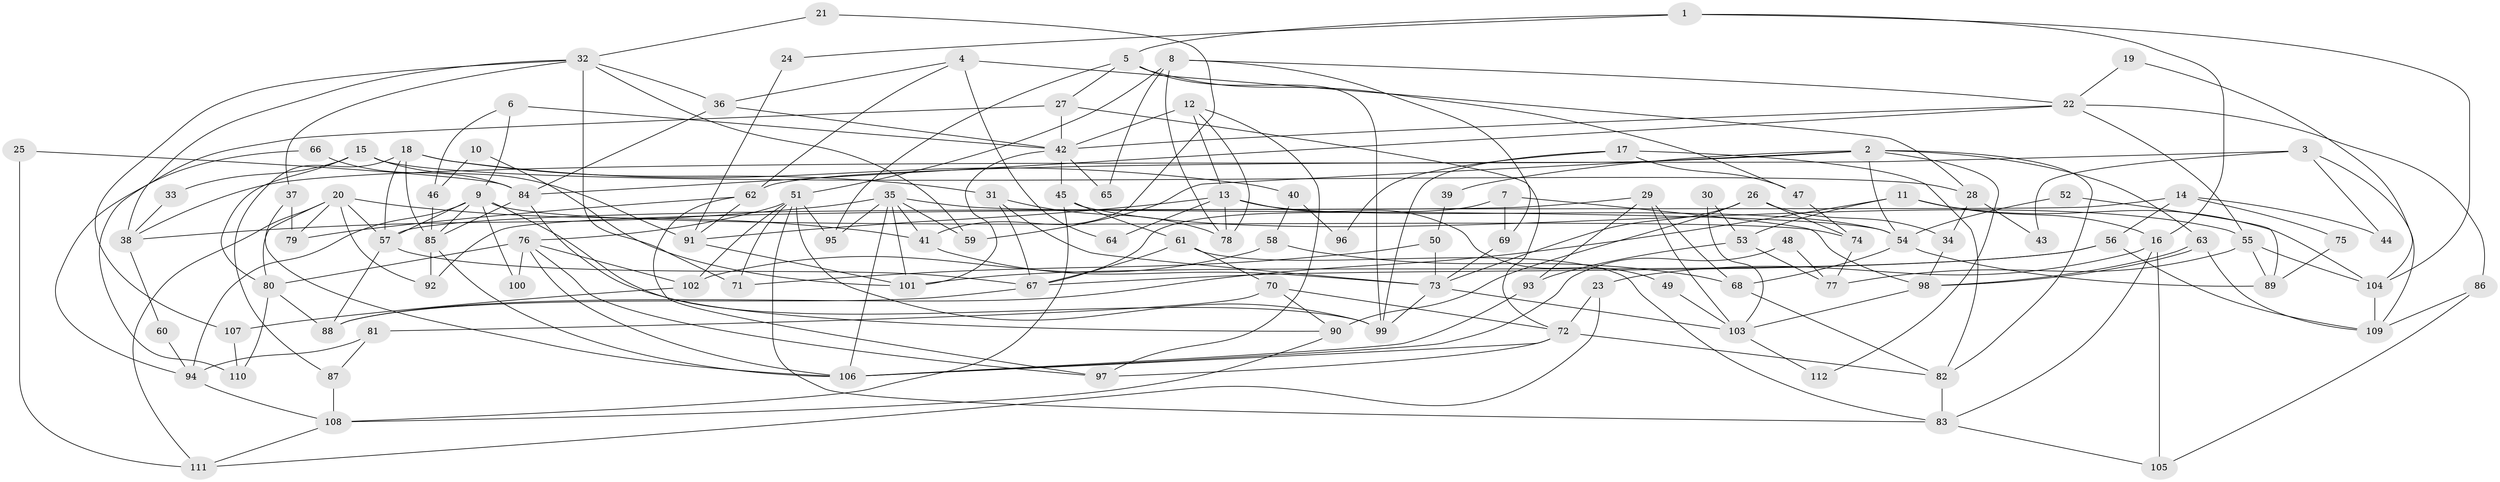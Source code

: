 // Generated by graph-tools (version 1.1) at 2025/15/03/09/25 04:15:10]
// undirected, 112 vertices, 224 edges
graph export_dot {
graph [start="1"]
  node [color=gray90,style=filled];
  1;
  2;
  3;
  4;
  5;
  6;
  7;
  8;
  9;
  10;
  11;
  12;
  13;
  14;
  15;
  16;
  17;
  18;
  19;
  20;
  21;
  22;
  23;
  24;
  25;
  26;
  27;
  28;
  29;
  30;
  31;
  32;
  33;
  34;
  35;
  36;
  37;
  38;
  39;
  40;
  41;
  42;
  43;
  44;
  45;
  46;
  47;
  48;
  49;
  50;
  51;
  52;
  53;
  54;
  55;
  56;
  57;
  58;
  59;
  60;
  61;
  62;
  63;
  64;
  65;
  66;
  67;
  68;
  69;
  70;
  71;
  72;
  73;
  74;
  75;
  76;
  77;
  78;
  79;
  80;
  81;
  82;
  83;
  84;
  85;
  86;
  87;
  88;
  89;
  90;
  91;
  92;
  93;
  94;
  95;
  96;
  97;
  98;
  99;
  100;
  101;
  102;
  103;
  104;
  105;
  106;
  107;
  108;
  109;
  110;
  111;
  112;
  1 -- 5;
  1 -- 104;
  1 -- 16;
  1 -- 24;
  2 -- 63;
  2 -- 59;
  2 -- 38;
  2 -- 39;
  2 -- 54;
  2 -- 82;
  2 -- 112;
  3 -- 62;
  3 -- 109;
  3 -- 43;
  3 -- 44;
  4 -- 36;
  4 -- 62;
  4 -- 28;
  4 -- 64;
  5 -- 95;
  5 -- 27;
  5 -- 47;
  5 -- 99;
  6 -- 42;
  6 -- 9;
  6 -- 46;
  7 -- 67;
  7 -- 98;
  7 -- 69;
  8 -- 78;
  8 -- 51;
  8 -- 22;
  8 -- 65;
  8 -- 69;
  9 -- 85;
  9 -- 99;
  9 -- 57;
  9 -- 74;
  9 -- 94;
  9 -- 100;
  10 -- 101;
  10 -- 46;
  11 -- 88;
  11 -- 16;
  11 -- 53;
  11 -- 104;
  12 -- 13;
  12 -- 42;
  12 -- 78;
  12 -- 97;
  13 -- 78;
  13 -- 54;
  13 -- 49;
  13 -- 64;
  13 -- 91;
  14 -- 92;
  14 -- 56;
  14 -- 44;
  14 -- 75;
  15 -- 91;
  15 -- 28;
  15 -- 33;
  15 -- 80;
  16 -- 23;
  16 -- 83;
  16 -- 105;
  17 -- 99;
  17 -- 82;
  17 -- 47;
  17 -- 96;
  18 -- 31;
  18 -- 57;
  18 -- 40;
  18 -- 85;
  18 -- 87;
  19 -- 22;
  19 -- 104;
  20 -- 57;
  20 -- 80;
  20 -- 41;
  20 -- 79;
  20 -- 92;
  20 -- 111;
  21 -- 41;
  21 -- 32;
  22 -- 42;
  22 -- 55;
  22 -- 84;
  22 -- 86;
  23 -- 72;
  23 -- 111;
  24 -- 91;
  25 -- 84;
  25 -- 111;
  26 -- 73;
  26 -- 74;
  26 -- 34;
  26 -- 90;
  27 -- 72;
  27 -- 42;
  27 -- 110;
  28 -- 34;
  28 -- 43;
  29 -- 57;
  29 -- 93;
  29 -- 68;
  29 -- 103;
  30 -- 53;
  30 -- 103;
  31 -- 67;
  31 -- 73;
  31 -- 78;
  32 -- 36;
  32 -- 38;
  32 -- 37;
  32 -- 59;
  32 -- 71;
  32 -- 107;
  33 -- 38;
  34 -- 98;
  35 -- 106;
  35 -- 54;
  35 -- 38;
  35 -- 41;
  35 -- 59;
  35 -- 95;
  35 -- 101;
  36 -- 84;
  36 -- 42;
  37 -- 106;
  37 -- 79;
  38 -- 60;
  39 -- 50;
  40 -- 58;
  40 -- 96;
  41 -- 73;
  42 -- 45;
  42 -- 101;
  42 -- 65;
  45 -- 108;
  45 -- 61;
  45 -- 55;
  46 -- 85;
  47 -- 74;
  48 -- 77;
  48 -- 106;
  49 -- 103;
  50 -- 73;
  50 -- 71;
  51 -- 99;
  51 -- 76;
  51 -- 71;
  51 -- 83;
  51 -- 95;
  51 -- 102;
  52 -- 89;
  52 -- 54;
  53 -- 77;
  53 -- 93;
  54 -- 68;
  54 -- 89;
  55 -- 77;
  55 -- 89;
  55 -- 104;
  56 -- 109;
  56 -- 67;
  56 -- 101;
  57 -- 67;
  57 -- 88;
  58 -- 68;
  58 -- 102;
  60 -- 94;
  61 -- 70;
  61 -- 83;
  61 -- 67;
  62 -- 91;
  62 -- 79;
  62 -- 97;
  63 -- 98;
  63 -- 98;
  63 -- 109;
  66 -- 94;
  66 -- 84;
  67 -- 88;
  68 -- 82;
  69 -- 73;
  70 -- 90;
  70 -- 72;
  70 -- 81;
  72 -- 82;
  72 -- 97;
  72 -- 106;
  73 -- 99;
  73 -- 103;
  74 -- 77;
  75 -- 89;
  76 -- 97;
  76 -- 102;
  76 -- 80;
  76 -- 100;
  76 -- 106;
  80 -- 88;
  80 -- 110;
  81 -- 87;
  81 -- 94;
  82 -- 83;
  83 -- 105;
  84 -- 85;
  84 -- 90;
  85 -- 106;
  85 -- 92;
  86 -- 105;
  86 -- 109;
  87 -- 108;
  90 -- 108;
  91 -- 101;
  93 -- 106;
  94 -- 108;
  98 -- 103;
  102 -- 107;
  103 -- 112;
  104 -- 109;
  107 -- 110;
  108 -- 111;
}
